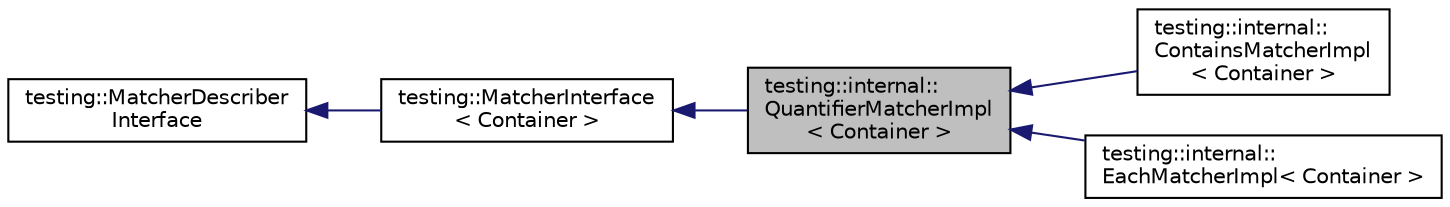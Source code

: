 digraph "testing::internal::QuantifierMatcherImpl&lt; Container &gt;"
{
  edge [fontname="Helvetica",fontsize="10",labelfontname="Helvetica",labelfontsize="10"];
  node [fontname="Helvetica",fontsize="10",shape=record];
  rankdir="LR";
  Node1 [label="testing::internal::\lQuantifierMatcherImpl\l\< Container \>",height=0.2,width=0.4,color="black", fillcolor="grey75", style="filled", fontcolor="black"];
  Node2 -> Node1 [dir="back",color="midnightblue",fontsize="10",style="solid"];
  Node2 [label="testing::MatcherInterface\l\< Container \>",height=0.2,width=0.4,color="black", fillcolor="white", style="filled",URL="$classtesting_1_1_matcher_interface.html"];
  Node3 -> Node2 [dir="back",color="midnightblue",fontsize="10",style="solid"];
  Node3 [label="testing::MatcherDescriber\lInterface",height=0.2,width=0.4,color="black", fillcolor="white", style="filled",URL="$classtesting_1_1_matcher_describer_interface.html"];
  Node1 -> Node4 [dir="back",color="midnightblue",fontsize="10",style="solid"];
  Node4 [label="testing::internal::\lContainsMatcherImpl\l\< Container \>",height=0.2,width=0.4,color="black", fillcolor="white", style="filled",URL="$classtesting_1_1internal_1_1_contains_matcher_impl.html"];
  Node1 -> Node5 [dir="back",color="midnightblue",fontsize="10",style="solid"];
  Node5 [label="testing::internal::\lEachMatcherImpl\< Container \>",height=0.2,width=0.4,color="black", fillcolor="white", style="filled",URL="$classtesting_1_1internal_1_1_each_matcher_impl.html"];
}
